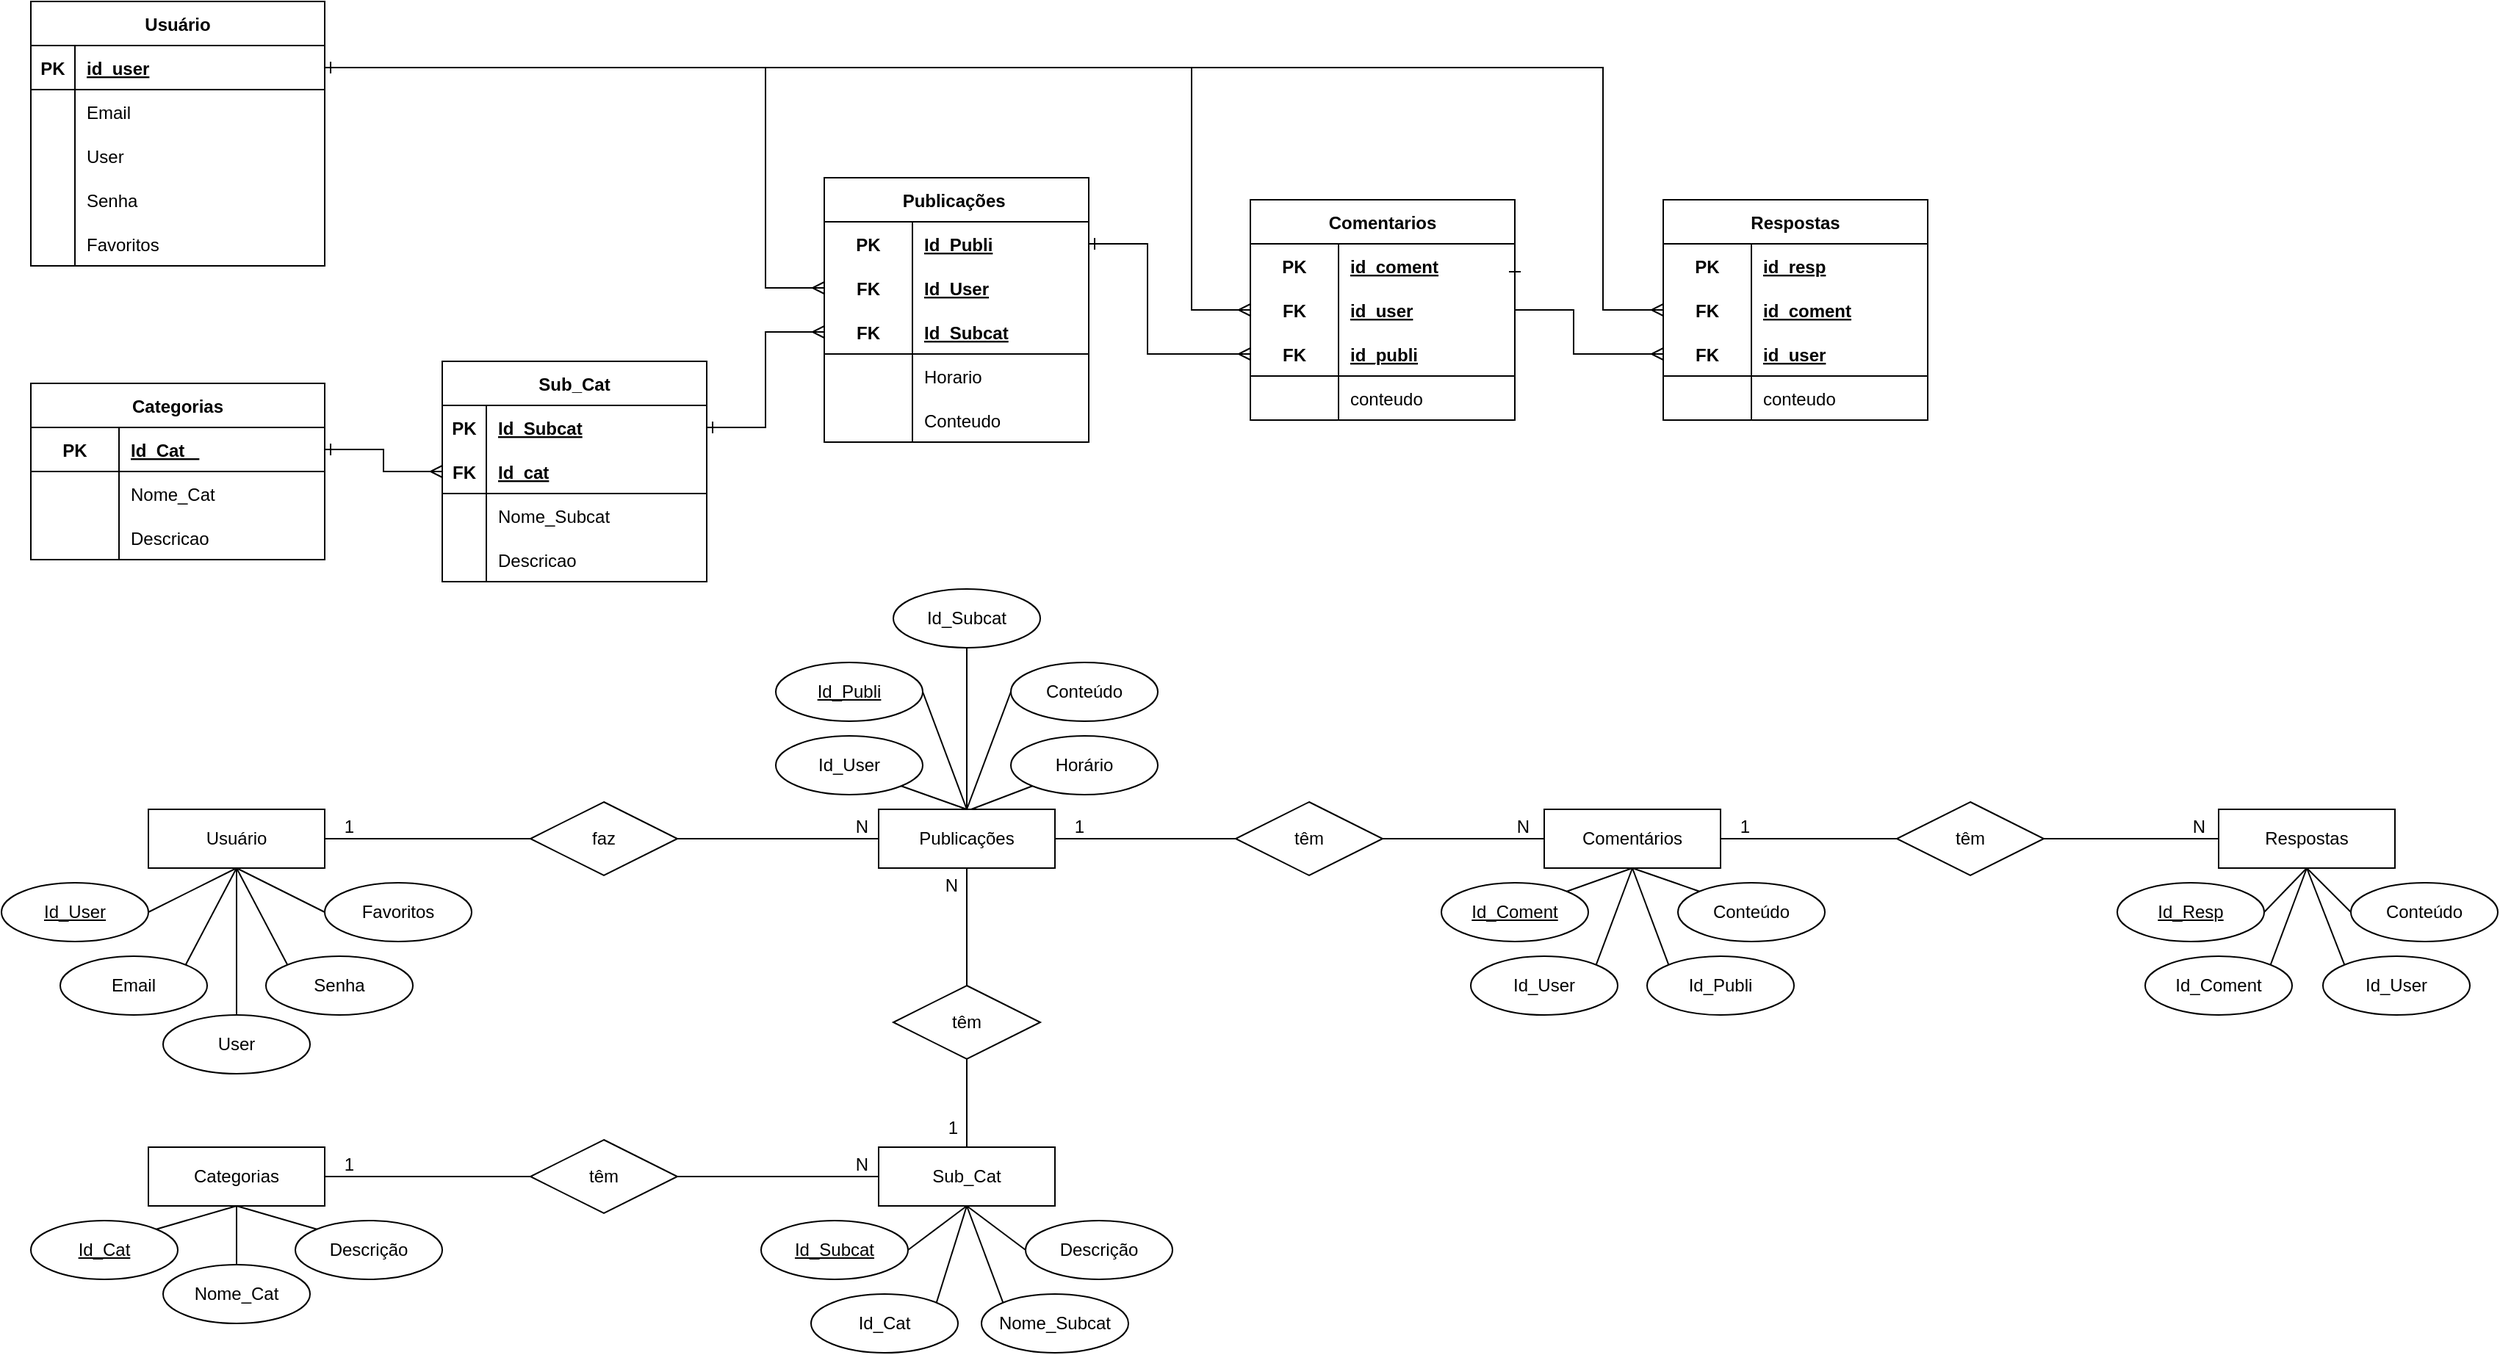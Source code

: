 <mxfile version="20.6.0" type="device"><diagram id="WbY_soLG27-c9gNRRm5P" name="Página-1"><mxGraphModel dx="1730" dy="1000" grid="1" gridSize="10" guides="1" tooltips="1" connect="1" arrows="1" fold="1" page="1" pageScale="1" pageWidth="827" pageHeight="1169" math="0" shadow="0"><root><mxCell id="0"/><mxCell id="1" parent="0"/><mxCell id="8a-wn173RVrEOzkeO4bn-5" value="Usuário" style="shape=table;startSize=30;container=1;collapsible=1;childLayout=tableLayout;fixedRows=1;rowLines=0;fontStyle=1;align=center;resizeLast=1;" parent="1" vertex="1"><mxGeometry x="40" y="40" width="200" height="180" as="geometry"/></mxCell><mxCell id="8a-wn173RVrEOzkeO4bn-6" value="" style="shape=tableRow;horizontal=0;startSize=0;swimlaneHead=0;swimlaneBody=0;fillColor=none;collapsible=0;dropTarget=0;points=[[0,0.5],[1,0.5]];portConstraint=eastwest;top=0;left=0;right=0;bottom=1;" parent="8a-wn173RVrEOzkeO4bn-5" vertex="1"><mxGeometry y="30" width="200" height="30" as="geometry"/></mxCell><mxCell id="8a-wn173RVrEOzkeO4bn-7" value="PK" style="shape=partialRectangle;connectable=0;fillColor=none;top=0;left=0;bottom=0;right=0;fontStyle=1;overflow=hidden;" parent="8a-wn173RVrEOzkeO4bn-6" vertex="1"><mxGeometry width="30" height="30" as="geometry"><mxRectangle width="30" height="30" as="alternateBounds"/></mxGeometry></mxCell><mxCell id="8a-wn173RVrEOzkeO4bn-8" value="id_user" style="shape=partialRectangle;connectable=0;fillColor=none;top=0;left=0;bottom=0;right=0;align=left;spacingLeft=6;fontStyle=5;overflow=hidden;" parent="8a-wn173RVrEOzkeO4bn-6" vertex="1"><mxGeometry x="30" width="170" height="30" as="geometry"><mxRectangle width="170" height="30" as="alternateBounds"/></mxGeometry></mxCell><mxCell id="8a-wn173RVrEOzkeO4bn-9" value="" style="shape=tableRow;horizontal=0;startSize=0;swimlaneHead=0;swimlaneBody=0;fillColor=none;collapsible=0;dropTarget=0;points=[[0,0.5],[1,0.5]];portConstraint=eastwest;top=0;left=0;right=0;bottom=0;" parent="8a-wn173RVrEOzkeO4bn-5" vertex="1"><mxGeometry y="60" width="200" height="30" as="geometry"/></mxCell><mxCell id="8a-wn173RVrEOzkeO4bn-10" value="" style="shape=partialRectangle;connectable=0;fillColor=none;top=0;left=0;bottom=0;right=0;editable=1;overflow=hidden;" parent="8a-wn173RVrEOzkeO4bn-9" vertex="1"><mxGeometry width="30" height="30" as="geometry"><mxRectangle width="30" height="30" as="alternateBounds"/></mxGeometry></mxCell><mxCell id="8a-wn173RVrEOzkeO4bn-11" value="Email" style="shape=partialRectangle;connectable=0;fillColor=none;top=0;left=0;bottom=0;right=0;align=left;spacingLeft=6;overflow=hidden;" parent="8a-wn173RVrEOzkeO4bn-9" vertex="1"><mxGeometry x="30" width="170" height="30" as="geometry"><mxRectangle width="170" height="30" as="alternateBounds"/></mxGeometry></mxCell><mxCell id="8a-wn173RVrEOzkeO4bn-12" value="" style="shape=tableRow;horizontal=0;startSize=0;swimlaneHead=0;swimlaneBody=0;fillColor=none;collapsible=0;dropTarget=0;points=[[0,0.5],[1,0.5]];portConstraint=eastwest;top=0;left=0;right=0;bottom=0;" parent="8a-wn173RVrEOzkeO4bn-5" vertex="1"><mxGeometry y="90" width="200" height="30" as="geometry"/></mxCell><mxCell id="8a-wn173RVrEOzkeO4bn-13" value="" style="shape=partialRectangle;connectable=0;fillColor=none;top=0;left=0;bottom=0;right=0;editable=1;overflow=hidden;" parent="8a-wn173RVrEOzkeO4bn-12" vertex="1"><mxGeometry width="30" height="30" as="geometry"><mxRectangle width="30" height="30" as="alternateBounds"/></mxGeometry></mxCell><mxCell id="8a-wn173RVrEOzkeO4bn-14" value="User" style="shape=partialRectangle;connectable=0;fillColor=none;top=0;left=0;bottom=0;right=0;align=left;spacingLeft=6;overflow=hidden;" parent="8a-wn173RVrEOzkeO4bn-12" vertex="1"><mxGeometry x="30" width="170" height="30" as="geometry"><mxRectangle width="170" height="30" as="alternateBounds"/></mxGeometry></mxCell><mxCell id="8a-wn173RVrEOzkeO4bn-15" value="" style="shape=tableRow;horizontal=0;startSize=0;swimlaneHead=0;swimlaneBody=0;fillColor=none;collapsible=0;dropTarget=0;points=[[0,0.5],[1,0.5]];portConstraint=eastwest;top=0;left=0;right=0;bottom=0;" parent="8a-wn173RVrEOzkeO4bn-5" vertex="1"><mxGeometry y="120" width="200" height="30" as="geometry"/></mxCell><mxCell id="8a-wn173RVrEOzkeO4bn-16" value="" style="shape=partialRectangle;connectable=0;fillColor=none;top=0;left=0;bottom=0;right=0;editable=1;overflow=hidden;" parent="8a-wn173RVrEOzkeO4bn-15" vertex="1"><mxGeometry width="30" height="30" as="geometry"><mxRectangle width="30" height="30" as="alternateBounds"/></mxGeometry></mxCell><mxCell id="8a-wn173RVrEOzkeO4bn-17" value="Senha" style="shape=partialRectangle;connectable=0;fillColor=none;top=0;left=0;bottom=0;right=0;align=left;spacingLeft=6;overflow=hidden;" parent="8a-wn173RVrEOzkeO4bn-15" vertex="1"><mxGeometry x="30" width="170" height="30" as="geometry"><mxRectangle width="170" height="30" as="alternateBounds"/></mxGeometry></mxCell><mxCell id="8a-wn173RVrEOzkeO4bn-33" value="" style="shape=tableRow;horizontal=0;startSize=0;swimlaneHead=0;swimlaneBody=0;fillColor=none;collapsible=0;dropTarget=0;points=[[0,0.5],[1,0.5]];portConstraint=eastwest;top=0;left=0;right=0;bottom=0;" parent="8a-wn173RVrEOzkeO4bn-5" vertex="1"><mxGeometry y="150" width="200" height="30" as="geometry"/></mxCell><mxCell id="8a-wn173RVrEOzkeO4bn-34" value="" style="shape=partialRectangle;connectable=0;fillColor=none;top=0;left=0;bottom=0;right=0;editable=1;overflow=hidden;" parent="8a-wn173RVrEOzkeO4bn-33" vertex="1"><mxGeometry width="30" height="30" as="geometry"><mxRectangle width="30" height="30" as="alternateBounds"/></mxGeometry></mxCell><mxCell id="8a-wn173RVrEOzkeO4bn-35" value="Favoritos" style="shape=partialRectangle;connectable=0;fillColor=none;top=0;left=0;bottom=0;right=0;align=left;spacingLeft=6;overflow=hidden;" parent="8a-wn173RVrEOzkeO4bn-33" vertex="1"><mxGeometry x="30" width="170" height="30" as="geometry"><mxRectangle width="170" height="30" as="alternateBounds"/></mxGeometry></mxCell><mxCell id="8a-wn173RVrEOzkeO4bn-18" value="Categorias" style="shape=table;startSize=30;container=1;collapsible=1;childLayout=tableLayout;fixedRows=1;rowLines=0;fontStyle=1;align=center;resizeLast=1;" parent="1" vertex="1"><mxGeometry x="40" y="300" width="200" height="120" as="geometry"/></mxCell><mxCell id="8a-wn173RVrEOzkeO4bn-22" value="" style="shape=tableRow;horizontal=0;startSize=0;swimlaneHead=0;swimlaneBody=0;fillColor=none;collapsible=0;dropTarget=0;points=[[0,0.5],[1,0.5]];portConstraint=eastwest;top=0;left=0;right=0;bottom=1;" parent="8a-wn173RVrEOzkeO4bn-18" vertex="1"><mxGeometry y="30" width="200" height="30" as="geometry"/></mxCell><mxCell id="8a-wn173RVrEOzkeO4bn-23" value="PK" style="shape=partialRectangle;connectable=0;fillColor=none;top=0;left=0;bottom=0;right=0;fontStyle=1;overflow=hidden;" parent="8a-wn173RVrEOzkeO4bn-22" vertex="1"><mxGeometry width="60" height="30" as="geometry"><mxRectangle width="60" height="30" as="alternateBounds"/></mxGeometry></mxCell><mxCell id="8a-wn173RVrEOzkeO4bn-24" value="Id_Cat   " style="shape=partialRectangle;connectable=0;fillColor=none;top=0;left=0;bottom=0;right=0;align=left;spacingLeft=6;fontStyle=5;overflow=hidden;" parent="8a-wn173RVrEOzkeO4bn-22" vertex="1"><mxGeometry x="60" width="140" height="30" as="geometry"><mxRectangle width="140" height="30" as="alternateBounds"/></mxGeometry></mxCell><mxCell id="8a-wn173RVrEOzkeO4bn-25" value="" style="shape=tableRow;horizontal=0;startSize=0;swimlaneHead=0;swimlaneBody=0;fillColor=none;collapsible=0;dropTarget=0;points=[[0,0.5],[1,0.5]];portConstraint=eastwest;top=0;left=0;right=0;bottom=0;" parent="8a-wn173RVrEOzkeO4bn-18" vertex="1"><mxGeometry y="60" width="200" height="30" as="geometry"/></mxCell><mxCell id="8a-wn173RVrEOzkeO4bn-26" value="" style="shape=partialRectangle;connectable=0;fillColor=none;top=0;left=0;bottom=0;right=0;editable=1;overflow=hidden;" parent="8a-wn173RVrEOzkeO4bn-25" vertex="1"><mxGeometry width="60" height="30" as="geometry"><mxRectangle width="60" height="30" as="alternateBounds"/></mxGeometry></mxCell><mxCell id="8a-wn173RVrEOzkeO4bn-27" value="Nome_Cat" style="shape=partialRectangle;connectable=0;fillColor=none;top=0;left=0;bottom=0;right=0;align=left;spacingLeft=6;overflow=hidden;" parent="8a-wn173RVrEOzkeO4bn-25" vertex="1"><mxGeometry x="60" width="140" height="30" as="geometry"><mxRectangle width="140" height="30" as="alternateBounds"/></mxGeometry></mxCell><mxCell id="8a-wn173RVrEOzkeO4bn-28" value="" style="shape=tableRow;horizontal=0;startSize=0;swimlaneHead=0;swimlaneBody=0;fillColor=none;collapsible=0;dropTarget=0;points=[[0,0.5],[1,0.5]];portConstraint=eastwest;top=0;left=0;right=0;bottom=0;" parent="8a-wn173RVrEOzkeO4bn-18" vertex="1"><mxGeometry y="90" width="200" height="30" as="geometry"/></mxCell><mxCell id="8a-wn173RVrEOzkeO4bn-29" value="" style="shape=partialRectangle;connectable=0;fillColor=none;top=0;left=0;bottom=0;right=0;editable=1;overflow=hidden;" parent="8a-wn173RVrEOzkeO4bn-28" vertex="1"><mxGeometry width="60" height="30" as="geometry"><mxRectangle width="60" height="30" as="alternateBounds"/></mxGeometry></mxCell><mxCell id="8a-wn173RVrEOzkeO4bn-30" value="Descricao" style="shape=partialRectangle;connectable=0;fillColor=none;top=0;left=0;bottom=0;right=0;align=left;spacingLeft=6;overflow=hidden;" parent="8a-wn173RVrEOzkeO4bn-28" vertex="1"><mxGeometry x="60" width="140" height="30" as="geometry"><mxRectangle width="140" height="30" as="alternateBounds"/></mxGeometry></mxCell><mxCell id="8a-wn173RVrEOzkeO4bn-36" value="Sub_Cat" style="shape=table;startSize=30;container=1;collapsible=1;childLayout=tableLayout;fixedRows=1;rowLines=0;fontStyle=1;align=center;resizeLast=1;strokeColor=default;" parent="1" vertex="1"><mxGeometry x="320" y="285" width="180" height="150" as="geometry"/></mxCell><mxCell id="qYTNd5E2d7B8X8x9xYUD-8" value="" style="shape=tableRow;horizontal=0;startSize=0;swimlaneHead=0;swimlaneBody=0;fillColor=none;collapsible=0;dropTarget=0;points=[[0,0.5],[1,0.5]];portConstraint=eastwest;top=0;left=0;right=0;bottom=1;strokeColor=none;" parent="8a-wn173RVrEOzkeO4bn-36" vertex="1"><mxGeometry y="30" width="180" height="30" as="geometry"/></mxCell><mxCell id="qYTNd5E2d7B8X8x9xYUD-9" value="PK" style="shape=partialRectangle;connectable=0;fillColor=none;top=0;left=0;bottom=0;right=0;fontStyle=1;overflow=hidden;" parent="qYTNd5E2d7B8X8x9xYUD-8" vertex="1"><mxGeometry width="30" height="30" as="geometry"><mxRectangle width="30" height="30" as="alternateBounds"/></mxGeometry></mxCell><mxCell id="qYTNd5E2d7B8X8x9xYUD-10" value="Id_Subcat" style="shape=partialRectangle;connectable=0;fillColor=none;top=0;left=0;bottom=0;right=0;align=left;spacingLeft=6;fontStyle=5;overflow=hidden;" parent="qYTNd5E2d7B8X8x9xYUD-8" vertex="1"><mxGeometry x="30" width="150" height="30" as="geometry"><mxRectangle width="150" height="30" as="alternateBounds"/></mxGeometry></mxCell><mxCell id="8a-wn173RVrEOzkeO4bn-37" value="" style="shape=tableRow;horizontal=0;startSize=0;swimlaneHead=0;swimlaneBody=0;fillColor=none;collapsible=0;dropTarget=0;points=[[0,0.5],[1,0.5]];portConstraint=eastwest;top=0;left=0;right=0;bottom=1;" parent="8a-wn173RVrEOzkeO4bn-36" vertex="1"><mxGeometry y="60" width="180" height="30" as="geometry"/></mxCell><mxCell id="8a-wn173RVrEOzkeO4bn-38" value="FK" style="shape=partialRectangle;connectable=0;fillColor=none;top=0;left=0;bottom=0;right=0;fontStyle=1;overflow=hidden;" parent="8a-wn173RVrEOzkeO4bn-37" vertex="1"><mxGeometry width="30" height="30" as="geometry"><mxRectangle width="30" height="30" as="alternateBounds"/></mxGeometry></mxCell><mxCell id="8a-wn173RVrEOzkeO4bn-39" value="Id_cat" style="shape=partialRectangle;connectable=0;fillColor=none;top=0;left=0;bottom=0;right=0;align=left;spacingLeft=6;fontStyle=5;overflow=hidden;" parent="8a-wn173RVrEOzkeO4bn-37" vertex="1"><mxGeometry x="30" width="150" height="30" as="geometry"><mxRectangle width="150" height="30" as="alternateBounds"/></mxGeometry></mxCell><mxCell id="8a-wn173RVrEOzkeO4bn-40" value="" style="shape=tableRow;horizontal=0;startSize=0;swimlaneHead=0;swimlaneBody=0;fillColor=none;collapsible=0;dropTarget=0;points=[[0,0.5],[1,0.5]];portConstraint=eastwest;top=0;left=0;right=0;bottom=0;" parent="8a-wn173RVrEOzkeO4bn-36" vertex="1"><mxGeometry y="90" width="180" height="30" as="geometry"/></mxCell><mxCell id="8a-wn173RVrEOzkeO4bn-41" value="" style="shape=partialRectangle;connectable=0;fillColor=none;top=0;left=0;bottom=0;right=0;editable=1;overflow=hidden;" parent="8a-wn173RVrEOzkeO4bn-40" vertex="1"><mxGeometry width="30" height="30" as="geometry"><mxRectangle width="30" height="30" as="alternateBounds"/></mxGeometry></mxCell><mxCell id="8a-wn173RVrEOzkeO4bn-42" value="Nome_Subcat" style="shape=partialRectangle;connectable=0;fillColor=none;top=0;left=0;bottom=0;right=0;align=left;spacingLeft=6;overflow=hidden;" parent="8a-wn173RVrEOzkeO4bn-40" vertex="1"><mxGeometry x="30" width="150" height="30" as="geometry"><mxRectangle width="150" height="30" as="alternateBounds"/></mxGeometry></mxCell><mxCell id="8a-wn173RVrEOzkeO4bn-43" value="" style="shape=tableRow;horizontal=0;startSize=0;swimlaneHead=0;swimlaneBody=0;fillColor=none;collapsible=0;dropTarget=0;points=[[0,0.5],[1,0.5]];portConstraint=eastwest;top=0;left=0;right=0;bottom=0;" parent="8a-wn173RVrEOzkeO4bn-36" vertex="1"><mxGeometry y="120" width="180" height="30" as="geometry"/></mxCell><mxCell id="8a-wn173RVrEOzkeO4bn-44" value="" style="shape=partialRectangle;connectable=0;fillColor=none;top=0;left=0;bottom=0;right=0;editable=1;overflow=hidden;" parent="8a-wn173RVrEOzkeO4bn-43" vertex="1"><mxGeometry width="30" height="30" as="geometry"><mxRectangle width="30" height="30" as="alternateBounds"/></mxGeometry></mxCell><mxCell id="8a-wn173RVrEOzkeO4bn-45" value="Descricao" style="shape=partialRectangle;connectable=0;fillColor=none;top=0;left=0;bottom=0;right=0;align=left;spacingLeft=6;overflow=hidden;" parent="8a-wn173RVrEOzkeO4bn-43" vertex="1"><mxGeometry x="30" width="150" height="30" as="geometry"><mxRectangle width="150" height="30" as="alternateBounds"/></mxGeometry></mxCell><mxCell id="8a-wn173RVrEOzkeO4bn-62" value="Publicações " style="shape=table;startSize=30;container=1;collapsible=1;childLayout=tableLayout;fixedRows=1;rowLines=0;fontStyle=1;align=center;resizeLast=1;" parent="1" vertex="1"><mxGeometry x="580" y="160" width="180" height="180" as="geometry"/></mxCell><mxCell id="8a-wn173RVrEOzkeO4bn-63" value="" style="shape=tableRow;horizontal=0;startSize=0;swimlaneHead=0;swimlaneBody=0;fillColor=none;collapsible=0;dropTarget=0;points=[[0,0.5],[1,0.5]];portConstraint=eastwest;top=0;left=0;right=0;bottom=0;" parent="8a-wn173RVrEOzkeO4bn-62" vertex="1"><mxGeometry y="30" width="180" height="30" as="geometry"/></mxCell><mxCell id="8a-wn173RVrEOzkeO4bn-64" value="PK" style="shape=partialRectangle;connectable=0;fillColor=none;top=0;left=0;bottom=0;right=0;fontStyle=1;overflow=hidden;" parent="8a-wn173RVrEOzkeO4bn-63" vertex="1"><mxGeometry width="60" height="30" as="geometry"><mxRectangle width="60" height="30" as="alternateBounds"/></mxGeometry></mxCell><mxCell id="8a-wn173RVrEOzkeO4bn-65" value="Id_Publi" style="shape=partialRectangle;connectable=0;fillColor=none;top=0;left=0;bottom=0;right=0;align=left;spacingLeft=6;fontStyle=5;overflow=hidden;" parent="8a-wn173RVrEOzkeO4bn-63" vertex="1"><mxGeometry x="60" width="120" height="30" as="geometry"><mxRectangle width="120" height="30" as="alternateBounds"/></mxGeometry></mxCell><mxCell id="8a-wn173RVrEOzkeO4bn-66" value="" style="shape=tableRow;horizontal=0;startSize=0;swimlaneHead=0;swimlaneBody=0;fillColor=none;collapsible=0;dropTarget=0;points=[[0,0.5],[1,0.5]];portConstraint=eastwest;top=0;left=0;right=0;bottom=1;swimlaneLine=0;strokeColor=none;" parent="8a-wn173RVrEOzkeO4bn-62" vertex="1"><mxGeometry y="60" width="180" height="30" as="geometry"/></mxCell><mxCell id="8a-wn173RVrEOzkeO4bn-67" value="FK" style="shape=partialRectangle;connectable=0;fillColor=none;top=0;left=0;bottom=0;right=0;fontStyle=1;overflow=hidden;" parent="8a-wn173RVrEOzkeO4bn-66" vertex="1"><mxGeometry width="60" height="30" as="geometry"><mxRectangle width="60" height="30" as="alternateBounds"/></mxGeometry></mxCell><mxCell id="8a-wn173RVrEOzkeO4bn-68" value="Id_User" style="shape=partialRectangle;connectable=0;fillColor=none;top=0;left=0;bottom=0;right=0;align=left;spacingLeft=6;fontStyle=5;overflow=hidden;" parent="8a-wn173RVrEOzkeO4bn-66" vertex="1"><mxGeometry x="60" width="120" height="30" as="geometry"><mxRectangle width="120" height="30" as="alternateBounds"/></mxGeometry></mxCell><mxCell id="8a-wn173RVrEOzkeO4bn-87" value="" style="shape=tableRow;horizontal=0;startSize=0;swimlaneHead=0;swimlaneBody=0;fillColor=none;collapsible=0;dropTarget=0;points=[[0,0.5],[1,0.5]];portConstraint=eastwest;top=0;left=0;right=0;bottom=1;swimlaneLine=0;" parent="8a-wn173RVrEOzkeO4bn-62" vertex="1"><mxGeometry y="90" width="180" height="30" as="geometry"/></mxCell><mxCell id="8a-wn173RVrEOzkeO4bn-88" value="FK" style="shape=partialRectangle;connectable=0;fillColor=none;top=0;left=0;bottom=0;right=0;fontStyle=1;overflow=hidden;" parent="8a-wn173RVrEOzkeO4bn-87" vertex="1"><mxGeometry width="60" height="30" as="geometry"><mxRectangle width="60" height="30" as="alternateBounds"/></mxGeometry></mxCell><mxCell id="8a-wn173RVrEOzkeO4bn-89" value="Id_Subcat" style="shape=partialRectangle;connectable=0;fillColor=none;top=0;left=0;bottom=0;right=0;align=left;spacingLeft=6;fontStyle=5;overflow=hidden;strokeColor=none;" parent="8a-wn173RVrEOzkeO4bn-87" vertex="1"><mxGeometry x="60" width="120" height="30" as="geometry"><mxRectangle width="120" height="30" as="alternateBounds"/></mxGeometry></mxCell><mxCell id="8a-wn173RVrEOzkeO4bn-69" value="" style="shape=tableRow;horizontal=0;startSize=0;swimlaneHead=0;swimlaneBody=0;fillColor=none;collapsible=0;dropTarget=0;points=[[0,0.5],[1,0.5]];portConstraint=eastwest;top=0;left=0;right=0;bottom=0;" parent="8a-wn173RVrEOzkeO4bn-62" vertex="1"><mxGeometry y="120" width="180" height="30" as="geometry"/></mxCell><mxCell id="8a-wn173RVrEOzkeO4bn-70" value="" style="shape=partialRectangle;connectable=0;fillColor=none;top=0;left=0;bottom=0;right=0;editable=1;overflow=hidden;" parent="8a-wn173RVrEOzkeO4bn-69" vertex="1"><mxGeometry width="60" height="30" as="geometry"><mxRectangle width="60" height="30" as="alternateBounds"/></mxGeometry></mxCell><mxCell id="8a-wn173RVrEOzkeO4bn-71" value="Horario" style="shape=partialRectangle;connectable=0;fillColor=none;top=0;left=0;bottom=0;right=0;align=left;spacingLeft=6;overflow=hidden;" parent="8a-wn173RVrEOzkeO4bn-69" vertex="1"><mxGeometry x="60" width="120" height="30" as="geometry"><mxRectangle width="120" height="30" as="alternateBounds"/></mxGeometry></mxCell><mxCell id="8a-wn173RVrEOzkeO4bn-72" value="" style="shape=tableRow;horizontal=0;startSize=0;swimlaneHead=0;swimlaneBody=0;fillColor=none;collapsible=0;dropTarget=0;points=[[0,0.5],[1,0.5]];portConstraint=eastwest;top=0;left=0;right=0;bottom=0;" parent="8a-wn173RVrEOzkeO4bn-62" vertex="1"><mxGeometry y="150" width="180" height="30" as="geometry"/></mxCell><mxCell id="8a-wn173RVrEOzkeO4bn-73" value="" style="shape=partialRectangle;connectable=0;fillColor=none;top=0;left=0;bottom=0;right=0;editable=1;overflow=hidden;" parent="8a-wn173RVrEOzkeO4bn-72" vertex="1"><mxGeometry width="60" height="30" as="geometry"><mxRectangle width="60" height="30" as="alternateBounds"/></mxGeometry></mxCell><mxCell id="8a-wn173RVrEOzkeO4bn-74" value="Conteudo" style="shape=partialRectangle;connectable=0;fillColor=none;top=0;left=0;bottom=0;right=0;align=left;spacingLeft=6;overflow=hidden;" parent="8a-wn173RVrEOzkeO4bn-72" vertex="1"><mxGeometry x="60" width="120" height="30" as="geometry"><mxRectangle width="120" height="30" as="alternateBounds"/></mxGeometry></mxCell><mxCell id="8a-wn173RVrEOzkeO4bn-111" value="Respostas" style="shape=table;startSize=30;container=1;collapsible=1;childLayout=tableLayout;fixedRows=1;rowLines=0;fontStyle=1;align=center;resizeLast=1;" parent="1" vertex="1"><mxGeometry x="1151" y="175" width="180" height="150" as="geometry"/></mxCell><mxCell id="qYTNd5E2d7B8X8x9xYUD-2" value="" style="shape=tableRow;horizontal=0;startSize=0;swimlaneHead=0;swimlaneBody=0;fillColor=none;collapsible=0;dropTarget=0;points=[[0,0.5],[1,0.5]];portConstraint=eastwest;top=0;left=0;right=0;bottom=1;swimlaneLine=0;strokeColor=none;" parent="8a-wn173RVrEOzkeO4bn-111" vertex="1"><mxGeometry y="30" width="180" height="30" as="geometry"/></mxCell><mxCell id="qYTNd5E2d7B8X8x9xYUD-3" value="PK" style="shape=partialRectangle;connectable=0;fillColor=none;top=0;left=0;bottom=0;right=0;fontStyle=1;overflow=hidden;" parent="qYTNd5E2d7B8X8x9xYUD-2" vertex="1"><mxGeometry width="60" height="30" as="geometry"><mxRectangle width="60" height="30" as="alternateBounds"/></mxGeometry></mxCell><mxCell id="qYTNd5E2d7B8X8x9xYUD-4" value="id_resp" style="shape=partialRectangle;connectable=0;fillColor=none;top=0;left=0;bottom=0;right=0;align=left;spacingLeft=6;fontStyle=5;overflow=hidden;" parent="qYTNd5E2d7B8X8x9xYUD-2" vertex="1"><mxGeometry x="60" width="120" height="30" as="geometry"><mxRectangle width="120" height="30" as="alternateBounds"/></mxGeometry></mxCell><mxCell id="8a-wn173RVrEOzkeO4bn-112" value="" style="shape=tableRow;horizontal=0;startSize=0;swimlaneHead=0;swimlaneBody=0;fillColor=none;collapsible=0;dropTarget=0;points=[[0,0.5],[1,0.5]];portConstraint=eastwest;top=0;left=0;right=0;bottom=0;" parent="8a-wn173RVrEOzkeO4bn-111" vertex="1"><mxGeometry y="60" width="180" height="30" as="geometry"/></mxCell><mxCell id="8a-wn173RVrEOzkeO4bn-113" value="FK" style="shape=partialRectangle;connectable=0;fillColor=none;top=0;left=0;bottom=0;right=0;fontStyle=1;overflow=hidden;" parent="8a-wn173RVrEOzkeO4bn-112" vertex="1"><mxGeometry width="60" height="30" as="geometry"><mxRectangle width="60" height="30" as="alternateBounds"/></mxGeometry></mxCell><mxCell id="8a-wn173RVrEOzkeO4bn-114" value="id_coment" style="shape=partialRectangle;connectable=0;fillColor=none;top=0;left=0;bottom=0;right=0;align=left;spacingLeft=6;fontStyle=5;overflow=hidden;" parent="8a-wn173RVrEOzkeO4bn-112" vertex="1"><mxGeometry x="60" width="120" height="30" as="geometry"><mxRectangle width="120" height="30" as="alternateBounds"/></mxGeometry></mxCell><mxCell id="8a-wn173RVrEOzkeO4bn-115" value="" style="shape=tableRow;horizontal=0;startSize=0;swimlaneHead=0;swimlaneBody=0;fillColor=none;collapsible=0;dropTarget=0;points=[[0,0.5],[1,0.5]];portConstraint=eastwest;top=0;left=0;right=0;bottom=1;" parent="8a-wn173RVrEOzkeO4bn-111" vertex="1"><mxGeometry y="90" width="180" height="30" as="geometry"/></mxCell><mxCell id="8a-wn173RVrEOzkeO4bn-116" value="FK" style="shape=partialRectangle;connectable=0;fillColor=none;top=0;left=0;bottom=0;right=0;fontStyle=1;overflow=hidden;" parent="8a-wn173RVrEOzkeO4bn-115" vertex="1"><mxGeometry width="60" height="30" as="geometry"><mxRectangle width="60" height="30" as="alternateBounds"/></mxGeometry></mxCell><mxCell id="8a-wn173RVrEOzkeO4bn-117" value="id_user" style="shape=partialRectangle;connectable=0;fillColor=none;top=0;left=0;bottom=0;right=0;align=left;spacingLeft=6;fontStyle=5;overflow=hidden;" parent="8a-wn173RVrEOzkeO4bn-115" vertex="1"><mxGeometry x="60" width="120" height="30" as="geometry"><mxRectangle width="120" height="30" as="alternateBounds"/></mxGeometry></mxCell><mxCell id="8a-wn173RVrEOzkeO4bn-121" value="" style="shape=tableRow;horizontal=0;startSize=0;swimlaneHead=0;swimlaneBody=0;fillColor=none;collapsible=0;dropTarget=0;points=[[0,0.5],[1,0.5]];portConstraint=eastwest;top=0;left=0;right=0;bottom=0;" parent="8a-wn173RVrEOzkeO4bn-111" vertex="1"><mxGeometry y="120" width="180" height="30" as="geometry"/></mxCell><mxCell id="8a-wn173RVrEOzkeO4bn-122" value="" style="shape=partialRectangle;connectable=0;fillColor=none;top=0;left=0;bottom=0;right=0;editable=1;overflow=hidden;" parent="8a-wn173RVrEOzkeO4bn-121" vertex="1"><mxGeometry width="60" height="30" as="geometry"><mxRectangle width="60" height="30" as="alternateBounds"/></mxGeometry></mxCell><mxCell id="8a-wn173RVrEOzkeO4bn-123" value="conteudo" style="shape=partialRectangle;connectable=0;fillColor=none;top=0;left=0;bottom=0;right=0;align=left;spacingLeft=6;overflow=hidden;" parent="8a-wn173RVrEOzkeO4bn-121" vertex="1"><mxGeometry x="60" width="120" height="30" as="geometry"><mxRectangle width="120" height="30" as="alternateBounds"/></mxGeometry></mxCell><mxCell id="qYTNd5E2d7B8X8x9xYUD-6" style="edgeStyle=orthogonalEdgeStyle;rounded=0;orthogonalLoop=1;jettySize=auto;html=1;entryX=0;entryY=0.5;entryDx=0;entryDy=0;exitX=1;exitY=0.5;exitDx=0;exitDy=0;startArrow=ERone;startFill=0;endArrow=ERmany;endFill=0;" parent="1" source="8a-wn173RVrEOzkeO4bn-6" target="8a-wn173RVrEOzkeO4bn-66" edge="1"><mxGeometry relative="1" as="geometry"><mxPoint x="280" y="115" as="sourcePoint"/><Array as="points"><mxPoint x="540" y="85"/><mxPoint x="540" y="235"/></Array></mxGeometry></mxCell><mxCell id="qYTNd5E2d7B8X8x9xYUD-11" style="edgeStyle=orthogonalEdgeStyle;rounded=0;orthogonalLoop=1;jettySize=auto;html=1;exitX=1;exitY=0.5;exitDx=0;exitDy=0;entryX=0;entryY=0.5;entryDx=0;entryDy=0;startArrow=ERone;startFill=0;endArrow=ERmany;endFill=0;" parent="1" source="8a-wn173RVrEOzkeO4bn-22" target="8a-wn173RVrEOzkeO4bn-37" edge="1"><mxGeometry relative="1" as="geometry"/></mxCell><mxCell id="qYTNd5E2d7B8X8x9xYUD-12" style="edgeStyle=orthogonalEdgeStyle;rounded=0;orthogonalLoop=1;jettySize=auto;html=1;exitX=1;exitY=0.5;exitDx=0;exitDy=0;entryX=0;entryY=0.5;entryDx=0;entryDy=0;startArrow=ERone;startFill=0;endArrow=ERmany;endFill=0;" parent="1" source="qYTNd5E2d7B8X8x9xYUD-8" target="8a-wn173RVrEOzkeO4bn-87" edge="1"><mxGeometry relative="1" as="geometry"><Array as="points"><mxPoint x="540" y="330"/><mxPoint x="540" y="265"/></Array></mxGeometry></mxCell><mxCell id="qYTNd5E2d7B8X8x9xYUD-13" value="Comentarios" style="shape=table;startSize=30;container=1;collapsible=1;childLayout=tableLayout;fixedRows=1;rowLines=0;fontStyle=1;align=center;resizeLast=1;strokeColor=default;" parent="1" vertex="1"><mxGeometry x="870" y="175" width="180" height="150" as="geometry"/></mxCell><mxCell id="qYTNd5E2d7B8X8x9xYUD-14" value="" style="shape=tableRow;horizontal=0;startSize=0;swimlaneHead=0;swimlaneBody=0;fillColor=none;collapsible=0;dropTarget=0;points=[[0,0.5],[1,0.5]];portConstraint=eastwest;top=0;left=0;right=0;bottom=0;strokeColor=default;" parent="qYTNd5E2d7B8X8x9xYUD-13" vertex="1"><mxGeometry y="30" width="180" height="30" as="geometry"/></mxCell><mxCell id="qYTNd5E2d7B8X8x9xYUD-15" value="PK" style="shape=partialRectangle;connectable=0;fillColor=none;top=0;left=0;bottom=0;right=0;fontStyle=1;overflow=hidden;strokeColor=default;" parent="qYTNd5E2d7B8X8x9xYUD-14" vertex="1"><mxGeometry width="60" height="30" as="geometry"><mxRectangle width="60" height="30" as="alternateBounds"/></mxGeometry></mxCell><mxCell id="qYTNd5E2d7B8X8x9xYUD-16" value="id_coment" style="shape=partialRectangle;connectable=0;fillColor=none;top=0;left=0;bottom=0;right=0;align=left;spacingLeft=6;fontStyle=5;overflow=hidden;strokeColor=default;" parent="qYTNd5E2d7B8X8x9xYUD-14" vertex="1"><mxGeometry x="60" width="120" height="30" as="geometry"><mxRectangle width="120" height="30" as="alternateBounds"/></mxGeometry></mxCell><mxCell id="qYTNd5E2d7B8X8x9xYUD-27" value="" style="shape=tableRow;horizontal=0;startSize=0;swimlaneHead=0;swimlaneBody=0;fillColor=none;collapsible=0;dropTarget=0;points=[[0,0.5],[1,0.5]];portConstraint=eastwest;top=0;left=0;right=0;bottom=1;strokeColor=none;" parent="qYTNd5E2d7B8X8x9xYUD-13" vertex="1"><mxGeometry y="60" width="180" height="30" as="geometry"/></mxCell><mxCell id="qYTNd5E2d7B8X8x9xYUD-28" value="FK" style="shape=partialRectangle;connectable=0;fillColor=none;top=0;left=0;bottom=0;right=0;fontStyle=1;overflow=hidden;strokeColor=default;" parent="qYTNd5E2d7B8X8x9xYUD-27" vertex="1"><mxGeometry width="60" height="30" as="geometry"><mxRectangle width="60" height="30" as="alternateBounds"/></mxGeometry></mxCell><mxCell id="qYTNd5E2d7B8X8x9xYUD-29" value="id_user" style="shape=partialRectangle;connectable=0;fillColor=none;top=0;left=0;bottom=0;right=0;align=left;spacingLeft=6;fontStyle=5;overflow=hidden;strokeColor=default;" parent="qYTNd5E2d7B8X8x9xYUD-27" vertex="1"><mxGeometry x="60" width="120" height="30" as="geometry"><mxRectangle width="120" height="30" as="alternateBounds"/></mxGeometry></mxCell><mxCell id="qYTNd5E2d7B8X8x9xYUD-17" value="" style="shape=tableRow;horizontal=0;startSize=0;swimlaneHead=0;swimlaneBody=0;fillColor=none;collapsible=0;dropTarget=0;points=[[0,0.5],[1,0.5]];portConstraint=eastwest;top=0;left=0;right=0;bottom=1;strokeColor=default;" parent="qYTNd5E2d7B8X8x9xYUD-13" vertex="1"><mxGeometry y="90" width="180" height="30" as="geometry"/></mxCell><mxCell id="qYTNd5E2d7B8X8x9xYUD-18" value="FK" style="shape=partialRectangle;connectable=0;fillColor=none;top=0;left=0;bottom=0;right=0;fontStyle=1;overflow=hidden;strokeColor=default;" parent="qYTNd5E2d7B8X8x9xYUD-17" vertex="1"><mxGeometry width="60" height="30" as="geometry"><mxRectangle width="60" height="30" as="alternateBounds"/></mxGeometry></mxCell><mxCell id="qYTNd5E2d7B8X8x9xYUD-19" value="id_publi" style="shape=partialRectangle;connectable=0;fillColor=none;top=0;left=0;bottom=0;right=0;align=left;spacingLeft=6;fontStyle=5;overflow=hidden;strokeColor=default;" parent="qYTNd5E2d7B8X8x9xYUD-17" vertex="1"><mxGeometry x="60" width="120" height="30" as="geometry"><mxRectangle width="120" height="30" as="alternateBounds"/></mxGeometry></mxCell><mxCell id="qYTNd5E2d7B8X8x9xYUD-23" value="" style="shape=tableRow;horizontal=0;startSize=0;swimlaneHead=0;swimlaneBody=0;fillColor=none;collapsible=0;dropTarget=0;points=[[0,0.5],[1,0.5]];portConstraint=eastwest;top=0;left=0;right=0;bottom=0;strokeColor=default;" parent="qYTNd5E2d7B8X8x9xYUD-13" vertex="1"><mxGeometry y="120" width="180" height="30" as="geometry"/></mxCell><mxCell id="qYTNd5E2d7B8X8x9xYUD-24" value="" style="shape=partialRectangle;connectable=0;fillColor=none;top=0;left=0;bottom=0;right=0;editable=1;overflow=hidden;strokeColor=default;" parent="qYTNd5E2d7B8X8x9xYUD-23" vertex="1"><mxGeometry width="60" height="30" as="geometry"><mxRectangle width="60" height="30" as="alternateBounds"/></mxGeometry></mxCell><mxCell id="qYTNd5E2d7B8X8x9xYUD-25" value="conteudo" style="shape=partialRectangle;connectable=0;fillColor=none;top=0;left=0;bottom=0;right=0;align=left;spacingLeft=6;overflow=hidden;strokeColor=default;" parent="qYTNd5E2d7B8X8x9xYUD-23" vertex="1"><mxGeometry x="60" width="120" height="30" as="geometry"><mxRectangle width="120" height="30" as="alternateBounds"/></mxGeometry></mxCell><mxCell id="qYTNd5E2d7B8X8x9xYUD-30" style="edgeStyle=orthogonalEdgeStyle;rounded=0;orthogonalLoop=1;jettySize=auto;html=1;exitX=1;exitY=0.5;exitDx=0;exitDy=0;entryX=0;entryY=0.5;entryDx=0;entryDy=0;startArrow=ERone;startFill=0;endArrow=ERmany;endFill=0;" parent="1" source="8a-wn173RVrEOzkeO4bn-63" target="qYTNd5E2d7B8X8x9xYUD-17" edge="1"><mxGeometry relative="1" as="geometry"><mxPoint x="850" y="220" as="targetPoint"/><Array as="points"><mxPoint x="800" y="205"/><mxPoint x="800" y="280"/></Array></mxGeometry></mxCell><mxCell id="qYTNd5E2d7B8X8x9xYUD-32" style="edgeStyle=orthogonalEdgeStyle;rounded=0;orthogonalLoop=1;jettySize=auto;html=1;exitX=1;exitY=0.5;exitDx=0;exitDy=0;endArrow=ERmany;endFill=0;entryX=0;entryY=0.5;entryDx=0;entryDy=0;" parent="1" source="8a-wn173RVrEOzkeO4bn-6" target="qYTNd5E2d7B8X8x9xYUD-27" edge="1"><mxGeometry relative="1" as="geometry"><mxPoint x="290" y="160" as="sourcePoint"/><Array as="points"><mxPoint x="830" y="85"/><mxPoint x="830" y="250"/></Array><mxPoint x="850" y="250" as="targetPoint"/></mxGeometry></mxCell><mxCell id="qYTNd5E2d7B8X8x9xYUD-33" style="edgeStyle=orthogonalEdgeStyle;rounded=0;orthogonalLoop=1;jettySize=auto;html=1;exitX=1;exitY=0.5;exitDx=0;exitDy=0;entryX=0;entryY=0.5;entryDx=0;entryDy=0;startArrow=ERone;startFill=0;endArrow=ERmany;endFill=0;" parent="1" source="qYTNd5E2d7B8X8x9xYUD-14" target="8a-wn173RVrEOzkeO4bn-115" edge="1"><mxGeometry relative="1" as="geometry"><Array as="points"><mxPoint x="1090" y="250"/><mxPoint x="1090" y="280"/></Array></mxGeometry></mxCell><mxCell id="qYTNd5E2d7B8X8x9xYUD-34" style="edgeStyle=orthogonalEdgeStyle;rounded=0;orthogonalLoop=1;jettySize=auto;html=1;exitX=1;exitY=0.5;exitDx=0;exitDy=0;entryX=0;entryY=0.5;entryDx=0;entryDy=0;endArrow=ERmany;endFill=0;" parent="1" source="8a-wn173RVrEOzkeO4bn-6" target="8a-wn173RVrEOzkeO4bn-112" edge="1"><mxGeometry relative="1" as="geometry"><Array as="points"><mxPoint x="1110" y="85"/><mxPoint x="1110" y="250"/></Array></mxGeometry></mxCell><mxCell id="s8X_XdjNfSCyB160-fRU-1" value="Usuário" style="whiteSpace=wrap;html=1;align=center;" vertex="1" parent="1"><mxGeometry x="120" y="590" width="120" height="40" as="geometry"/></mxCell><mxCell id="s8X_XdjNfSCyB160-fRU-2" value="Id_User" style="ellipse;whiteSpace=wrap;html=1;align=center;fontStyle=4;" vertex="1" parent="1"><mxGeometry x="20" y="640" width="100" height="40" as="geometry"/></mxCell><mxCell id="s8X_XdjNfSCyB160-fRU-3" value="Email" style="ellipse;whiteSpace=wrap;html=1;align=center;" vertex="1" parent="1"><mxGeometry x="60" y="690" width="100" height="40" as="geometry"/></mxCell><mxCell id="s8X_XdjNfSCyB160-fRU-4" value="User" style="ellipse;whiteSpace=wrap;html=1;align=center;" vertex="1" parent="1"><mxGeometry x="130" y="730" width="100" height="40" as="geometry"/></mxCell><mxCell id="s8X_XdjNfSCyB160-fRU-5" value="Senha" style="ellipse;whiteSpace=wrap;html=1;align=center;" vertex="1" parent="1"><mxGeometry x="200" y="690" width="100" height="40" as="geometry"/></mxCell><mxCell id="s8X_XdjNfSCyB160-fRU-6" value="Favoritos" style="ellipse;whiteSpace=wrap;html=1;align=center;" vertex="1" parent="1"><mxGeometry x="240" y="640" width="100" height="40" as="geometry"/></mxCell><mxCell id="s8X_XdjNfSCyB160-fRU-9" value="" style="endArrow=none;html=1;rounded=0;exitX=1;exitY=0.5;exitDx=0;exitDy=0;entryX=0.5;entryY=1;entryDx=0;entryDy=0;" edge="1" parent="1" source="s8X_XdjNfSCyB160-fRU-2" target="s8X_XdjNfSCyB160-fRU-1"><mxGeometry relative="1" as="geometry"><mxPoint x="300" y="570" as="sourcePoint"/><mxPoint x="460" y="570" as="targetPoint"/></mxGeometry></mxCell><mxCell id="s8X_XdjNfSCyB160-fRU-10" value="" style="endArrow=none;html=1;rounded=0;exitX=1;exitY=0;exitDx=0;exitDy=0;entryX=0.5;entryY=1;entryDx=0;entryDy=0;" edge="1" parent="1" source="s8X_XdjNfSCyB160-fRU-3" target="s8X_XdjNfSCyB160-fRU-1"><mxGeometry relative="1" as="geometry"><mxPoint x="390" y="550" as="sourcePoint"/><mxPoint x="550" y="550" as="targetPoint"/></mxGeometry></mxCell><mxCell id="s8X_XdjNfSCyB160-fRU-11" value="" style="endArrow=none;html=1;rounded=0;exitX=0.5;exitY=0;exitDx=0;exitDy=0;entryX=0.5;entryY=1;entryDx=0;entryDy=0;" edge="1" parent="1" source="s8X_XdjNfSCyB160-fRU-4" target="s8X_XdjNfSCyB160-fRU-1"><mxGeometry relative="1" as="geometry"><mxPoint x="630" y="490" as="sourcePoint"/><mxPoint x="790" y="490" as="targetPoint"/></mxGeometry></mxCell><mxCell id="s8X_XdjNfSCyB160-fRU-12" value="" style="endArrow=none;html=1;rounded=0;exitX=0;exitY=0;exitDx=0;exitDy=0;entryX=0.5;entryY=1;entryDx=0;entryDy=0;" edge="1" parent="1" source="s8X_XdjNfSCyB160-fRU-5" target="s8X_XdjNfSCyB160-fRU-1"><mxGeometry relative="1" as="geometry"><mxPoint x="630" y="490" as="sourcePoint"/><mxPoint x="790" y="490" as="targetPoint"/></mxGeometry></mxCell><mxCell id="s8X_XdjNfSCyB160-fRU-13" value="" style="endArrow=none;html=1;rounded=0;exitX=0;exitY=0.5;exitDx=0;exitDy=0;entryX=0.5;entryY=1;entryDx=0;entryDy=0;" edge="1" parent="1" source="s8X_XdjNfSCyB160-fRU-6" target="s8X_XdjNfSCyB160-fRU-1"><mxGeometry relative="1" as="geometry"><mxPoint x="630" y="490" as="sourcePoint"/><mxPoint x="790" y="490" as="targetPoint"/></mxGeometry></mxCell><mxCell id="s8X_XdjNfSCyB160-fRU-15" value="Categorias" style="whiteSpace=wrap;html=1;align=center;" vertex="1" parent="1"><mxGeometry x="120" y="820" width="120" height="40" as="geometry"/></mxCell><mxCell id="s8X_XdjNfSCyB160-fRU-16" value="Id_Cat" style="ellipse;whiteSpace=wrap;html=1;align=center;fontStyle=4;" vertex="1" parent="1"><mxGeometry x="40" y="870" width="100" height="40" as="geometry"/></mxCell><mxCell id="s8X_XdjNfSCyB160-fRU-17" value="Descrição" style="ellipse;whiteSpace=wrap;html=1;align=center;" vertex="1" parent="1"><mxGeometry x="220" y="870" width="100" height="40" as="geometry"/></mxCell><mxCell id="s8X_XdjNfSCyB160-fRU-18" value="Nome_Cat" style="ellipse;whiteSpace=wrap;html=1;align=center;" vertex="1" parent="1"><mxGeometry x="130" y="900" width="100" height="40" as="geometry"/></mxCell><mxCell id="s8X_XdjNfSCyB160-fRU-20" value="" style="endArrow=none;html=1;rounded=0;exitX=1;exitY=0;exitDx=0;exitDy=0;entryX=0.5;entryY=1;entryDx=0;entryDy=0;" edge="1" parent="1" source="s8X_XdjNfSCyB160-fRU-16" target="s8X_XdjNfSCyB160-fRU-15"><mxGeometry relative="1" as="geometry"><mxPoint x="630" y="770" as="sourcePoint"/><mxPoint x="790" y="770" as="targetPoint"/></mxGeometry></mxCell><mxCell id="s8X_XdjNfSCyB160-fRU-22" value="" style="endArrow=none;html=1;rounded=0;exitX=0.5;exitY=0;exitDx=0;exitDy=0;entryX=0.5;entryY=1;entryDx=0;entryDy=0;" edge="1" parent="1" source="s8X_XdjNfSCyB160-fRU-18" target="s8X_XdjNfSCyB160-fRU-15"><mxGeometry relative="1" as="geometry"><mxPoint x="630" y="770" as="sourcePoint"/><mxPoint x="790" y="770" as="targetPoint"/></mxGeometry></mxCell><mxCell id="s8X_XdjNfSCyB160-fRU-23" value="" style="endArrow=none;html=1;rounded=0;exitX=0;exitY=0;exitDx=0;exitDy=0;entryX=0.5;entryY=1;entryDx=0;entryDy=0;" edge="1" parent="1" source="s8X_XdjNfSCyB160-fRU-17" target="s8X_XdjNfSCyB160-fRU-15"><mxGeometry relative="1" as="geometry"><mxPoint x="630" y="770" as="sourcePoint"/><mxPoint x="790" y="770" as="targetPoint"/></mxGeometry></mxCell><mxCell id="s8X_XdjNfSCyB160-fRU-25" value="Sub_Cat" style="whiteSpace=wrap;html=1;align=center;" vertex="1" parent="1"><mxGeometry x="617" y="820" width="120" height="40" as="geometry"/></mxCell><mxCell id="s8X_XdjNfSCyB160-fRU-26" value="Id_Subcat" style="ellipse;whiteSpace=wrap;html=1;align=center;fontStyle=4;" vertex="1" parent="1"><mxGeometry x="537" y="870" width="100" height="40" as="geometry"/></mxCell><mxCell id="s8X_XdjNfSCyB160-fRU-27" value="Id_Cat" style="ellipse;whiteSpace=wrap;html=1;align=center;" vertex="1" parent="1"><mxGeometry x="571" y="920" width="100" height="40" as="geometry"/></mxCell><mxCell id="s8X_XdjNfSCyB160-fRU-28" value="Nome_Subcat" style="ellipse;whiteSpace=wrap;html=1;align=center;" vertex="1" parent="1"><mxGeometry x="687" y="920" width="100" height="40" as="geometry"/></mxCell><mxCell id="s8X_XdjNfSCyB160-fRU-29" value="Descrição" style="ellipse;whiteSpace=wrap;html=1;align=center;" vertex="1" parent="1"><mxGeometry x="717" y="870" width="100" height="40" as="geometry"/></mxCell><mxCell id="s8X_XdjNfSCyB160-fRU-30" value="" style="endArrow=none;html=1;rounded=0;exitX=1;exitY=0.5;exitDx=0;exitDy=0;entryX=0.5;entryY=1;entryDx=0;entryDy=0;" edge="1" parent="1" source="s8X_XdjNfSCyB160-fRU-26" target="s8X_XdjNfSCyB160-fRU-25"><mxGeometry relative="1" as="geometry"><mxPoint x="787" y="650" as="sourcePoint"/><mxPoint x="677" y="860" as="targetPoint"/></mxGeometry></mxCell><mxCell id="s8X_XdjNfSCyB160-fRU-31" value="" style="endArrow=none;html=1;rounded=0;exitX=1;exitY=0;exitDx=0;exitDy=0;entryX=0.5;entryY=1;entryDx=0;entryDy=0;" edge="1" parent="1" source="s8X_XdjNfSCyB160-fRU-27" target="s8X_XdjNfSCyB160-fRU-25"><mxGeometry relative="1" as="geometry"><mxPoint x="787" y="650" as="sourcePoint"/><mxPoint x="947" y="650" as="targetPoint"/></mxGeometry></mxCell><mxCell id="s8X_XdjNfSCyB160-fRU-32" value="" style="endArrow=none;html=1;rounded=0;exitX=0;exitY=0;exitDx=0;exitDy=0;entryX=0.5;entryY=1;entryDx=0;entryDy=0;" edge="1" parent="1" source="s8X_XdjNfSCyB160-fRU-28" target="s8X_XdjNfSCyB160-fRU-25"><mxGeometry relative="1" as="geometry"><mxPoint x="787" y="650" as="sourcePoint"/><mxPoint x="947" y="650" as="targetPoint"/></mxGeometry></mxCell><mxCell id="s8X_XdjNfSCyB160-fRU-33" value="" style="endArrow=none;html=1;rounded=0;exitX=0;exitY=0.5;exitDx=0;exitDy=0;entryX=0.5;entryY=1;entryDx=0;entryDy=0;" edge="1" parent="1" source="s8X_XdjNfSCyB160-fRU-29" target="s8X_XdjNfSCyB160-fRU-25"><mxGeometry relative="1" as="geometry"><mxPoint x="787" y="650" as="sourcePoint"/><mxPoint x="947" y="650" as="targetPoint"/></mxGeometry></mxCell><mxCell id="s8X_XdjNfSCyB160-fRU-35" value="Publicações" style="whiteSpace=wrap;html=1;align=center;direction=west;" vertex="1" parent="1"><mxGeometry x="617" y="590" width="120" height="40" as="geometry"/></mxCell><mxCell id="s8X_XdjNfSCyB160-fRU-36" value="Comentários&lt;span style=&quot;color: rgba(0, 0, 0, 0); font-family: monospace; font-size: 0px; text-align: start;&quot;&gt;%3CmxGraphModel%3E%3Croot%3E%3CmxCell%20id%3D%220%22%2F%3E%3CmxCell%20id%3D%221%22%20parent%3D%220%22%2F%3E%3CmxCell%20id%3D%222%22%20value%3D%22Sub_Cat%22%20style%3D%22whiteSpace%3Dwrap%3Bhtml%3D1%3Balign%3Dcenter%3B%22%20vertex%3D%221%22%20parent%3D%221%22%3E%3CmxGeometry%20x%3D%22460%22%20y%3D%22820%22%20width%3D%22120%22%20height%3D%2240%22%20as%3D%22geometry%22%2F%3E%3C%2FmxCell%3E%3C%2Froot%3E%3C%2FmxGraphModel%3E&lt;/span&gt;" style="whiteSpace=wrap;html=1;align=center;" vertex="1" parent="1"><mxGeometry x="1070" y="590" width="120" height="40" as="geometry"/></mxCell><mxCell id="s8X_XdjNfSCyB160-fRU-38" value="Id_Publi" style="ellipse;whiteSpace=wrap;html=1;align=center;fontStyle=4;direction=west;" vertex="1" parent="1"><mxGeometry x="547" y="490" width="100" height="40" as="geometry"/></mxCell><mxCell id="s8X_XdjNfSCyB160-fRU-39" value="Id_Coment" style="ellipse;whiteSpace=wrap;html=1;align=center;fontStyle=4;" vertex="1" parent="1"><mxGeometry x="1000" y="640" width="100" height="40" as="geometry"/></mxCell><mxCell id="s8X_XdjNfSCyB160-fRU-41" value="Id_User" style="ellipse;whiteSpace=wrap;html=1;align=center;direction=west;" vertex="1" parent="1"><mxGeometry x="547" y="540" width="100" height="40" as="geometry"/></mxCell><mxCell id="s8X_XdjNfSCyB160-fRU-42" value="Horário" style="ellipse;whiteSpace=wrap;html=1;align=center;direction=west;" vertex="1" parent="1"><mxGeometry x="707" y="540" width="100" height="40" as="geometry"/></mxCell><mxCell id="s8X_XdjNfSCyB160-fRU-44" value="Id_Subcat" style="ellipse;whiteSpace=wrap;html=1;align=center;direction=west;" vertex="1" parent="1"><mxGeometry x="627" y="440" width="100" height="40" as="geometry"/></mxCell><mxCell id="s8X_XdjNfSCyB160-fRU-45" value="Conteúdo" style="ellipse;whiteSpace=wrap;html=1;align=center;" vertex="1" parent="1"><mxGeometry x="1161" y="640" width="100" height="40" as="geometry"/></mxCell><mxCell id="s8X_XdjNfSCyB160-fRU-46" value="Id_Publi" style="ellipse;whiteSpace=wrap;html=1;align=center;" vertex="1" parent="1"><mxGeometry x="1140" y="690" width="100" height="40" as="geometry"/></mxCell><mxCell id="s8X_XdjNfSCyB160-fRU-47" value="Id_User" style="ellipse;whiteSpace=wrap;html=1;align=center;" vertex="1" parent="1"><mxGeometry x="1020" y="690" width="100" height="40" as="geometry"/></mxCell><mxCell id="s8X_XdjNfSCyB160-fRU-53" value="Conteúdo" style="ellipse;whiteSpace=wrap;html=1;align=center;direction=west;" vertex="1" parent="1"><mxGeometry x="707" y="490" width="100" height="40" as="geometry"/></mxCell><mxCell id="s8X_XdjNfSCyB160-fRU-54" value="" style="endArrow=none;html=1;rounded=0;exitX=0;exitY=0.5;exitDx=0;exitDy=0;" edge="1" parent="1" source="s8X_XdjNfSCyB160-fRU-38"><mxGeometry relative="1" as="geometry"><mxPoint x="620" y="515" as="sourcePoint"/><mxPoint x="677" y="590" as="targetPoint"/></mxGeometry></mxCell><mxCell id="s8X_XdjNfSCyB160-fRU-55" value="" style="endArrow=none;html=1;rounded=0;exitX=0;exitY=0;exitDx=0;exitDy=0;" edge="1" parent="1" source="s8X_XdjNfSCyB160-fRU-41"><mxGeometry relative="1" as="geometry"><mxPoint x="620" y="515" as="sourcePoint"/><mxPoint x="677" y="590" as="targetPoint"/></mxGeometry></mxCell><mxCell id="s8X_XdjNfSCyB160-fRU-56" value="" style="endArrow=none;html=1;rounded=0;entryX=0.5;entryY=0;entryDx=0;entryDy=0;" edge="1" parent="1" target="s8X_XdjNfSCyB160-fRU-44"><mxGeometry relative="1" as="geometry"><mxPoint x="677" y="590" as="sourcePoint"/><mxPoint x="780" y="515" as="targetPoint"/></mxGeometry></mxCell><mxCell id="s8X_XdjNfSCyB160-fRU-57" value="" style="endArrow=none;html=1;rounded=0;exitX=1;exitY=0;exitDx=0;exitDy=0;" edge="1" parent="1" source="s8X_XdjNfSCyB160-fRU-42"><mxGeometry relative="1" as="geometry"><mxPoint x="620" y="515" as="sourcePoint"/><mxPoint x="680" y="590" as="targetPoint"/></mxGeometry></mxCell><mxCell id="s8X_XdjNfSCyB160-fRU-58" value="" style="endArrow=none;html=1;rounded=0;exitX=1;exitY=0.5;exitDx=0;exitDy=0;entryX=0.5;entryY=1;entryDx=0;entryDy=0;" edge="1" parent="1" source="s8X_XdjNfSCyB160-fRU-53" target="s8X_XdjNfSCyB160-fRU-35"><mxGeometry relative="1" as="geometry"><mxPoint x="620" y="515" as="sourcePoint"/><mxPoint x="677" y="585" as="targetPoint"/></mxGeometry></mxCell><mxCell id="s8X_XdjNfSCyB160-fRU-59" value="" style="endArrow=none;html=1;rounded=0;exitX=1;exitY=0;exitDx=0;exitDy=0;entryX=0.5;entryY=1;entryDx=0;entryDy=0;" edge="1" parent="1" source="s8X_XdjNfSCyB160-fRU-39" target="s8X_XdjNfSCyB160-fRU-36"><mxGeometry relative="1" as="geometry"><mxPoint x="750" y="520" as="sourcePoint"/><mxPoint x="910" y="520" as="targetPoint"/></mxGeometry></mxCell><mxCell id="s8X_XdjNfSCyB160-fRU-60" value="" style="endArrow=none;html=1;rounded=0;exitX=1;exitY=0;exitDx=0;exitDy=0;entryX=0.5;entryY=1;entryDx=0;entryDy=0;" edge="1" parent="1" source="s8X_XdjNfSCyB160-fRU-47" target="s8X_XdjNfSCyB160-fRU-36"><mxGeometry relative="1" as="geometry"><mxPoint x="750" y="520" as="sourcePoint"/><mxPoint x="910" y="520" as="targetPoint"/></mxGeometry></mxCell><mxCell id="s8X_XdjNfSCyB160-fRU-61" value="" style="endArrow=none;html=1;rounded=0;exitX=0;exitY=0;exitDx=0;exitDy=0;entryX=0.5;entryY=1;entryDx=0;entryDy=0;" edge="1" parent="1" source="s8X_XdjNfSCyB160-fRU-46" target="s8X_XdjNfSCyB160-fRU-36"><mxGeometry relative="1" as="geometry"><mxPoint x="750" y="520" as="sourcePoint"/><mxPoint x="910" y="520" as="targetPoint"/></mxGeometry></mxCell><mxCell id="s8X_XdjNfSCyB160-fRU-62" value="" style="endArrow=none;html=1;rounded=0;exitX=0;exitY=0;exitDx=0;exitDy=0;entryX=0.5;entryY=1;entryDx=0;entryDy=0;" edge="1" parent="1" source="s8X_XdjNfSCyB160-fRU-45" target="s8X_XdjNfSCyB160-fRU-36"><mxGeometry relative="1" as="geometry"><mxPoint x="750" y="520" as="sourcePoint"/><mxPoint x="910" y="520" as="targetPoint"/></mxGeometry></mxCell><mxCell id="s8X_XdjNfSCyB160-fRU-75" value="têm" style="shape=rhombus;perimeter=rhombusPerimeter;whiteSpace=wrap;html=1;align=center;" vertex="1" parent="1"><mxGeometry x="380" y="815" width="100" height="50" as="geometry"/></mxCell><mxCell id="s8X_XdjNfSCyB160-fRU-76" value="" style="endArrow=none;html=1;rounded=0;entryX=1;entryY=0.5;entryDx=0;entryDy=0;exitX=0;exitY=0.5;exitDx=0;exitDy=0;" edge="1" parent="1" source="s8X_XdjNfSCyB160-fRU-75" target="s8X_XdjNfSCyB160-fRU-15"><mxGeometry relative="1" as="geometry"><mxPoint x="414" y="790" as="sourcePoint"/><mxPoint x="254" y="790" as="targetPoint"/></mxGeometry></mxCell><mxCell id="s8X_XdjNfSCyB160-fRU-77" value="1" style="resizable=0;html=1;align=right;verticalAlign=bottom;" connectable="0" vertex="1" parent="s8X_XdjNfSCyB160-fRU-76"><mxGeometry x="1" relative="1" as="geometry"><mxPoint x="20" as="offset"/></mxGeometry></mxCell><mxCell id="s8X_XdjNfSCyB160-fRU-78" value="" style="endArrow=none;html=1;rounded=0;exitX=1;exitY=0.5;exitDx=0;exitDy=0;entryX=0;entryY=0.5;entryDx=0;entryDy=0;" edge="1" parent="1" source="s8X_XdjNfSCyB160-fRU-75" target="s8X_XdjNfSCyB160-fRU-25"><mxGeometry relative="1" as="geometry"><mxPoint x="380" y="740" as="sourcePoint"/><mxPoint x="540" y="740" as="targetPoint"/></mxGeometry></mxCell><mxCell id="s8X_XdjNfSCyB160-fRU-79" value="N" style="resizable=0;html=1;align=right;verticalAlign=bottom;" connectable="0" vertex="1" parent="s8X_XdjNfSCyB160-fRU-78"><mxGeometry x="1" relative="1" as="geometry"><mxPoint x="-7" as="offset"/></mxGeometry></mxCell><mxCell id="s8X_XdjNfSCyB160-fRU-81" value="têm" style="shape=rhombus;perimeter=rhombusPerimeter;whiteSpace=wrap;html=1;align=center;" vertex="1" parent="1"><mxGeometry x="627" y="710" width="100" height="50" as="geometry"/></mxCell><mxCell id="s8X_XdjNfSCyB160-fRU-82" value="" style="endArrow=none;html=1;rounded=0;entryX=0.5;entryY=0;entryDx=0;entryDy=0;exitX=0.5;exitY=1;exitDx=0;exitDy=0;" edge="1" parent="1" source="s8X_XdjNfSCyB160-fRU-81" target="s8X_XdjNfSCyB160-fRU-25"><mxGeometry relative="1" as="geometry"><mxPoint x="440" y="770" as="sourcePoint"/><mxPoint x="600" y="770" as="targetPoint"/></mxGeometry></mxCell><mxCell id="s8X_XdjNfSCyB160-fRU-83" value="1" style="resizable=0;html=1;align=right;verticalAlign=bottom;" connectable="0" vertex="1" parent="s8X_XdjNfSCyB160-fRU-82"><mxGeometry x="1" relative="1" as="geometry"><mxPoint x="-6" y="-5" as="offset"/></mxGeometry></mxCell><mxCell id="s8X_XdjNfSCyB160-fRU-84" value="" style="endArrow=none;html=1;rounded=0;entryX=0.5;entryY=0;entryDx=0;entryDy=0;exitX=0.5;exitY=0;exitDx=0;exitDy=0;" edge="1" parent="1" source="s8X_XdjNfSCyB160-fRU-81" target="s8X_XdjNfSCyB160-fRU-35"><mxGeometry relative="1" as="geometry"><mxPoint x="570" y="640" as="sourcePoint"/><mxPoint x="730" y="640" as="targetPoint"/></mxGeometry></mxCell><mxCell id="s8X_XdjNfSCyB160-fRU-85" value="N" style="resizable=0;html=1;align=right;verticalAlign=bottom;" connectable="0" vertex="1" parent="s8X_XdjNfSCyB160-fRU-84"><mxGeometry x="1" relative="1" as="geometry"><mxPoint x="-6" y="20" as="offset"/></mxGeometry></mxCell><mxCell id="s8X_XdjNfSCyB160-fRU-87" value="faz" style="shape=rhombus;perimeter=rhombusPerimeter;whiteSpace=wrap;html=1;align=center;" vertex="1" parent="1"><mxGeometry x="380" y="585" width="100" height="50" as="geometry"/></mxCell><mxCell id="s8X_XdjNfSCyB160-fRU-88" value="" style="endArrow=none;html=1;rounded=0;entryX=1;entryY=0.5;entryDx=0;entryDy=0;" edge="1" parent="1" target="s8X_XdjNfSCyB160-fRU-1"><mxGeometry relative="1" as="geometry"><mxPoint x="380" y="610" as="sourcePoint"/><mxPoint x="390" y="620" as="targetPoint"/></mxGeometry></mxCell><mxCell id="s8X_XdjNfSCyB160-fRU-89" value="1" style="resizable=0;html=1;align=right;verticalAlign=bottom;" connectable="0" vertex="1" parent="s8X_XdjNfSCyB160-fRU-88"><mxGeometry x="1" relative="1" as="geometry"><mxPoint x="20" as="offset"/></mxGeometry></mxCell><mxCell id="s8X_XdjNfSCyB160-fRU-90" value="" style="endArrow=none;html=1;rounded=0;entryX=1;entryY=0.5;entryDx=0;entryDy=0;exitX=1;exitY=0.5;exitDx=0;exitDy=0;" edge="1" parent="1" source="s8X_XdjNfSCyB160-fRU-87" target="s8X_XdjNfSCyB160-fRU-35"><mxGeometry relative="1" as="geometry"><mxPoint x="390" y="620" as="sourcePoint"/><mxPoint x="550" y="620" as="targetPoint"/></mxGeometry></mxCell><mxCell id="s8X_XdjNfSCyB160-fRU-91" value="N" style="resizable=0;html=1;align=right;verticalAlign=bottom;" connectable="0" vertex="1" parent="s8X_XdjNfSCyB160-fRU-90"><mxGeometry x="1" relative="1" as="geometry"><mxPoint x="-7" as="offset"/></mxGeometry></mxCell><mxCell id="s8X_XdjNfSCyB160-fRU-93" value="têm" style="shape=rhombus;perimeter=rhombusPerimeter;whiteSpace=wrap;html=1;align=center;" vertex="1" parent="1"><mxGeometry x="860" y="585" width="100" height="50" as="geometry"/></mxCell><mxCell id="s8X_XdjNfSCyB160-fRU-94" value="" style="endArrow=none;html=1;rounded=0;entryX=0;entryY=0.5;entryDx=0;entryDy=0;exitX=0;exitY=0.5;exitDx=0;exitDy=0;" edge="1" parent="1" source="s8X_XdjNfSCyB160-fRU-93" target="s8X_XdjNfSCyB160-fRU-35"><mxGeometry relative="1" as="geometry"><mxPoint x="850" y="630" as="sourcePoint"/><mxPoint x="690" y="630" as="targetPoint"/></mxGeometry></mxCell><mxCell id="s8X_XdjNfSCyB160-fRU-95" value="1" style="resizable=0;html=1;align=right;verticalAlign=bottom;" connectable="0" vertex="1" parent="s8X_XdjNfSCyB160-fRU-94"><mxGeometry x="1" relative="1" as="geometry"><mxPoint x="20" as="offset"/></mxGeometry></mxCell><mxCell id="s8X_XdjNfSCyB160-fRU-96" value="" style="endArrow=none;html=1;rounded=0;exitX=1;exitY=0.5;exitDx=0;exitDy=0;entryX=0;entryY=0.5;entryDx=0;entryDy=0;" edge="1" parent="1" source="s8X_XdjNfSCyB160-fRU-93" target="s8X_XdjNfSCyB160-fRU-36"><mxGeometry relative="1" as="geometry"><mxPoint x="690" y="630" as="sourcePoint"/><mxPoint x="850" y="630" as="targetPoint"/></mxGeometry></mxCell><mxCell id="s8X_XdjNfSCyB160-fRU-97" value="N" style="resizable=0;html=1;align=right;verticalAlign=bottom;" connectable="0" vertex="1" parent="s8X_XdjNfSCyB160-fRU-96"><mxGeometry x="1" relative="1" as="geometry"><mxPoint x="-10" as="offset"/></mxGeometry></mxCell><mxCell id="s8X_XdjNfSCyB160-fRU-116" value="Respostas" style="whiteSpace=wrap;html=1;align=center;" vertex="1" parent="1"><mxGeometry x="1529" y="590" width="120" height="40" as="geometry"/></mxCell><mxCell id="s8X_XdjNfSCyB160-fRU-117" value="Id_Resp" style="ellipse;whiteSpace=wrap;html=1;align=center;fontStyle=4;" vertex="1" parent="1"><mxGeometry x="1460" y="640" width="100" height="40" as="geometry"/></mxCell><mxCell id="s8X_XdjNfSCyB160-fRU-118" value="Id_Coment" style="ellipse;whiteSpace=wrap;html=1;align=center;" vertex="1" parent="1"><mxGeometry x="1479" y="690" width="100" height="40" as="geometry"/></mxCell><mxCell id="s8X_XdjNfSCyB160-fRU-119" value="Id_User" style="ellipse;whiteSpace=wrap;html=1;align=center;" vertex="1" parent="1"><mxGeometry x="1600" y="690" width="100" height="40" as="geometry"/></mxCell><mxCell id="s8X_XdjNfSCyB160-fRU-120" value="Conteúdo" style="ellipse;whiteSpace=wrap;html=1;align=center;" vertex="1" parent="1"><mxGeometry x="1619" y="640" width="100" height="40" as="geometry"/></mxCell><mxCell id="s8X_XdjNfSCyB160-fRU-121" value="" style="endArrow=none;html=1;rounded=0;exitX=1;exitY=0.5;exitDx=0;exitDy=0;entryX=0.5;entryY=1;entryDx=0;entryDy=0;" edge="1" source="s8X_XdjNfSCyB160-fRU-117" target="s8X_XdjNfSCyB160-fRU-116" parent="1"><mxGeometry relative="1" as="geometry"><mxPoint x="909" y="520" as="sourcePoint"/><mxPoint x="1069" y="520" as="targetPoint"/></mxGeometry></mxCell><mxCell id="s8X_XdjNfSCyB160-fRU-122" value="" style="endArrow=none;html=1;rounded=0;exitX=0;exitY=0.5;exitDx=0;exitDy=0;entryX=0.5;entryY=1;entryDx=0;entryDy=0;" edge="1" source="s8X_XdjNfSCyB160-fRU-120" target="s8X_XdjNfSCyB160-fRU-116" parent="1"><mxGeometry relative="1" as="geometry"><mxPoint x="909" y="520" as="sourcePoint"/><mxPoint x="1069" y="520" as="targetPoint"/></mxGeometry></mxCell><mxCell id="s8X_XdjNfSCyB160-fRU-123" value="" style="endArrow=none;html=1;rounded=0;exitX=1;exitY=0;exitDx=0;exitDy=0;entryX=0.5;entryY=1;entryDx=0;entryDy=0;" edge="1" source="s8X_XdjNfSCyB160-fRU-118" target="s8X_XdjNfSCyB160-fRU-116" parent="1"><mxGeometry relative="1" as="geometry"><mxPoint x="909" y="520" as="sourcePoint"/><mxPoint x="1589" y="640" as="targetPoint"/></mxGeometry></mxCell><mxCell id="s8X_XdjNfSCyB160-fRU-124" value="" style="endArrow=none;html=1;rounded=0;exitX=0;exitY=0;exitDx=0;exitDy=0;entryX=0.5;entryY=1;entryDx=0;entryDy=0;" edge="1" source="s8X_XdjNfSCyB160-fRU-119" target="s8X_XdjNfSCyB160-fRU-116" parent="1"><mxGeometry relative="1" as="geometry"><mxPoint x="909" y="520" as="sourcePoint"/><mxPoint x="1069" y="520" as="targetPoint"/></mxGeometry></mxCell><mxCell id="s8X_XdjNfSCyB160-fRU-125" value="" style="endArrow=none;html=1;rounded=0;exitX=1;exitY=0.5;exitDx=0;exitDy=0;" edge="1" parent="1" source="s8X_XdjNfSCyB160-fRU-36"><mxGeometry relative="1" as="geometry"><mxPoint x="1520" y="690" as="sourcePoint"/><mxPoint x="1190" y="610" as="targetPoint"/><Array as="points"><mxPoint x="1310" y="610"/></Array></mxGeometry></mxCell><mxCell id="s8X_XdjNfSCyB160-fRU-126" value="1" style="resizable=0;html=1;align=right;verticalAlign=bottom;" connectable="0" vertex="1" parent="s8X_XdjNfSCyB160-fRU-125"><mxGeometry x="1" relative="1" as="geometry"><mxPoint x="20" as="offset"/></mxGeometry></mxCell><mxCell id="s8X_XdjNfSCyB160-fRU-127" value="têm" style="shape=rhombus;perimeter=rhombusPerimeter;whiteSpace=wrap;html=1;align=center;" vertex="1" parent="1"><mxGeometry x="1310" y="585" width="100" height="50" as="geometry"/></mxCell><mxCell id="s8X_XdjNfSCyB160-fRU-128" value="" style="endArrow=none;html=1;rounded=0;exitX=1;exitY=0.5;exitDx=0;exitDy=0;entryX=0;entryY=0.5;entryDx=0;entryDy=0;" edge="1" parent="1" source="s8X_XdjNfSCyB160-fRU-127" target="s8X_XdjNfSCyB160-fRU-116"><mxGeometry relative="1" as="geometry"><mxPoint x="1400" y="490" as="sourcePoint"/><mxPoint x="1560" y="490" as="targetPoint"/></mxGeometry></mxCell><mxCell id="s8X_XdjNfSCyB160-fRU-129" value="N" style="resizable=0;html=1;align=right;verticalAlign=bottom;" connectable="0" vertex="1" parent="s8X_XdjNfSCyB160-fRU-128"><mxGeometry x="1" relative="1" as="geometry"><mxPoint x="-9" as="offset"/></mxGeometry></mxCell></root></mxGraphModel></diagram></mxfile>